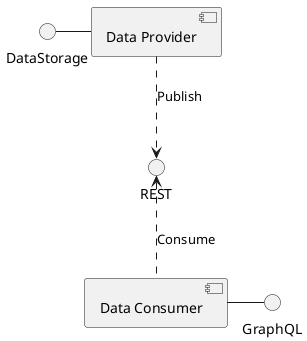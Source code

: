 @startuml example-6

DataStorage - [Data Provider]
[Data Provider] .down.> REST: Publish

[Data Consumer] .up.> REST: Consume
[Data Consumer] - GraphQL

@enduml